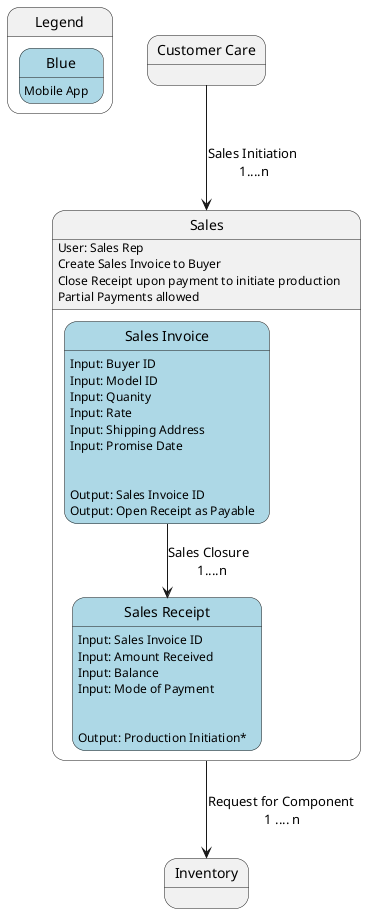 @startuml
state Legend{
    state Blue #lightblue

    Blue: Mobile App
}

    state Sales{

        Sales: User: Sales Rep
        Sales: Create Sales Invoice to Buyer
        Sales: Close Receipt upon payment to initiate production
        Sales: Partial Payments allowed


        state "Sales Invoice" as si #lightblue{
            si: Input: Buyer ID
            si: Input: Model ID
            si: Input: Quanity
            si: Input: Rate
            si: Input: Shipping Address
            si: Input: Promise Date
            si: \n
            si: Output: Sales Invoice ID
            si: Output: Open Receipt as Payable
        }

        state "Sales Receipt" as sr #lightblue{
            sr: Input: Sales Invoice ID
            sr: Input: Amount Received
            sr: Input: Balance
            sr: Input: Mode of Payment
            sr: \n
            sr: Output: Production Initiation*
        }
        si --> sr : Sales Closure \n 1....n
    }

    state "Customer Care" as cc

    cc --> Sales : Sales Initiation \n1....n
    Sales --> Inventory : Request for Component \n1 .... n

@enduml